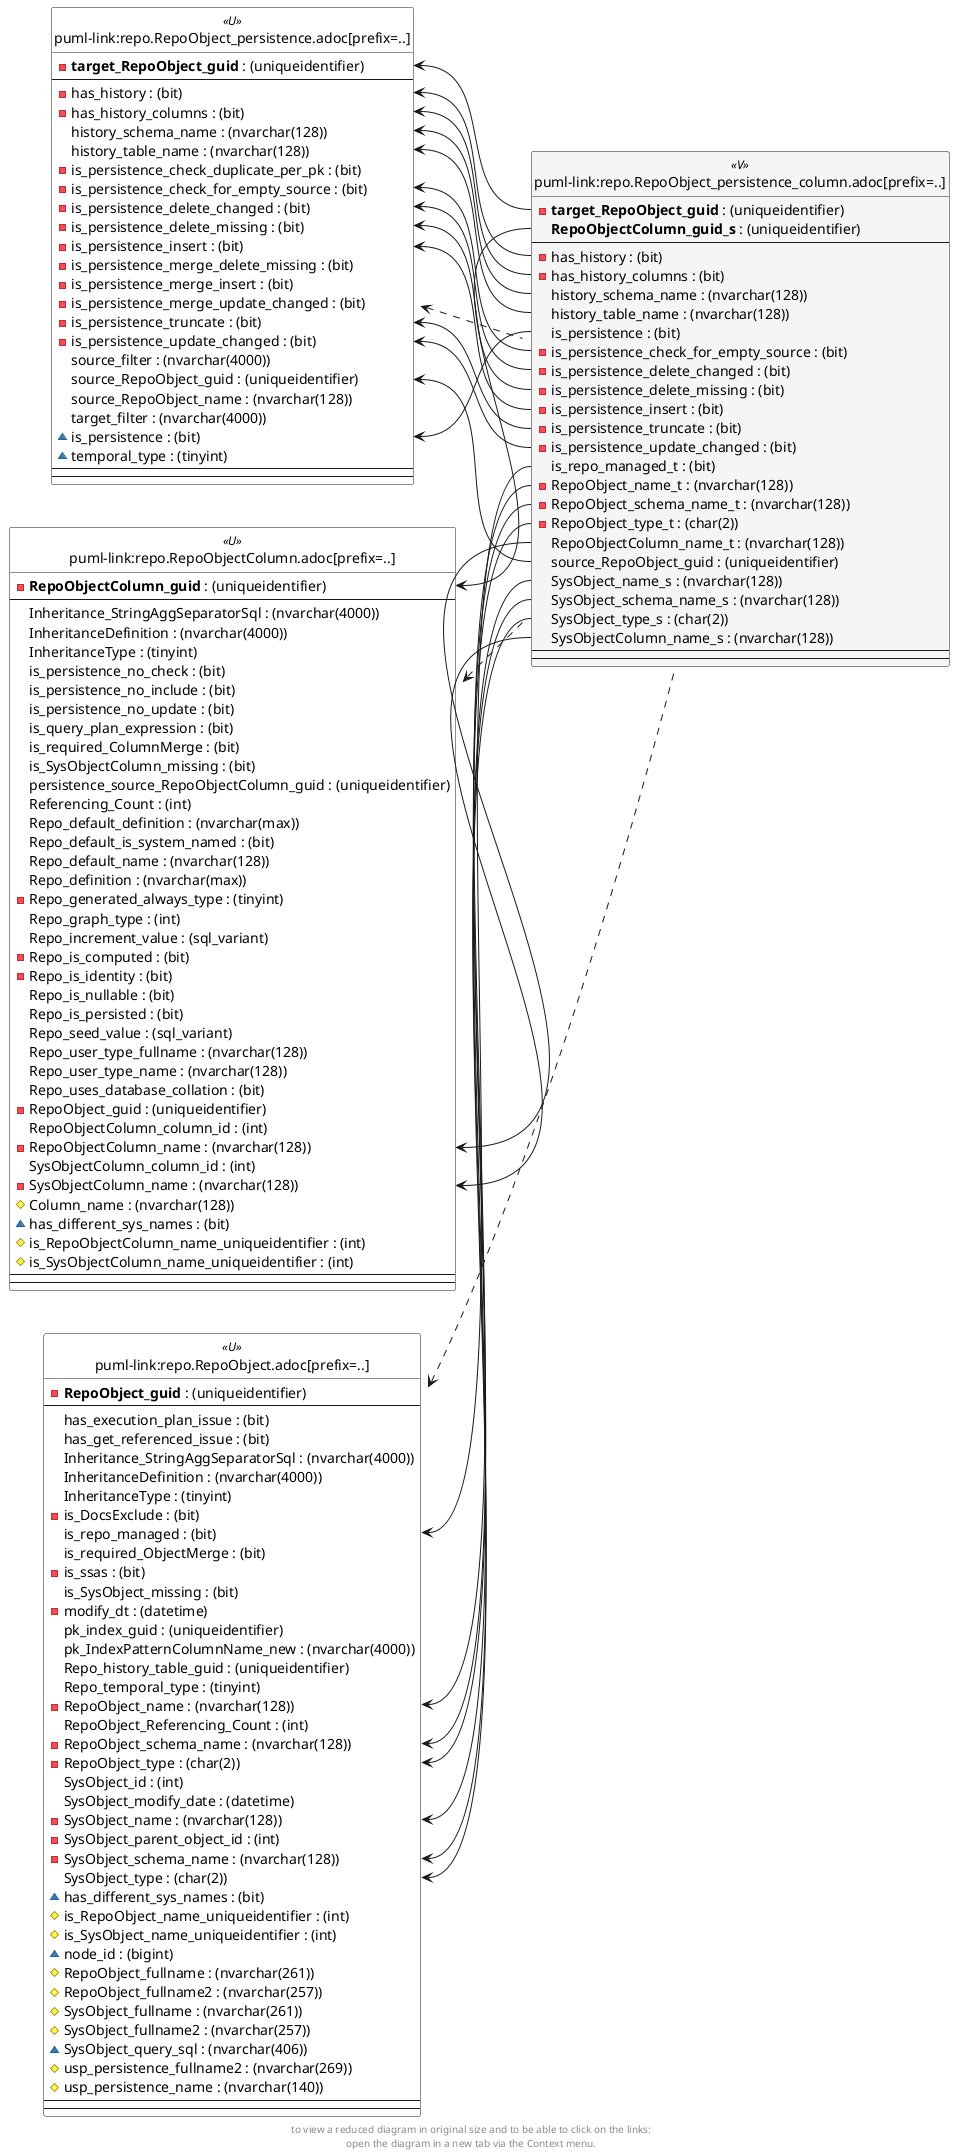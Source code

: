 @startuml
left to right direction
'top to bottom direction
hide circle
'avoide "." issues:
set namespaceSeparator none


skinparam class {
  BackgroundColor White
  BackgroundColor<<FN>> Yellow
  BackgroundColor<<FS>> Yellow
  BackgroundColor<<FT>> LightGray
  BackgroundColor<<IF>> Yellow
  BackgroundColor<<IS>> Yellow
  BackgroundColor<<P>> Aqua
  BackgroundColor<<PC>> Aqua
  BackgroundColor<<SN>> Yellow
  BackgroundColor<<SO>> SlateBlue
  BackgroundColor<<TF>> LightGray
  BackgroundColor<<TR>> Tomato
  BackgroundColor<<U>> White
  BackgroundColor<<V>> WhiteSmoke
  BackgroundColor<<X>> Aqua
}


entity "puml-link:repo.RepoObject.adoc[prefix=..]" as repo.RepoObject << U >> {
  - **RepoObject_guid** : (uniqueidentifier)
  --
  has_execution_plan_issue : (bit)
  has_get_referenced_issue : (bit)
  Inheritance_StringAggSeparatorSql : (nvarchar(4000))
  InheritanceDefinition : (nvarchar(4000))
  InheritanceType : (tinyint)
  - is_DocsExclude : (bit)
  is_repo_managed : (bit)
  is_required_ObjectMerge : (bit)
  - is_ssas : (bit)
  is_SysObject_missing : (bit)
  - modify_dt : (datetime)
  pk_index_guid : (uniqueidentifier)
  pk_IndexPatternColumnName_new : (nvarchar(4000))
  Repo_history_table_guid : (uniqueidentifier)
  Repo_temporal_type : (tinyint)
  - RepoObject_name : (nvarchar(128))
  RepoObject_Referencing_Count : (int)
  - RepoObject_schema_name : (nvarchar(128))
  - RepoObject_type : (char(2))
  SysObject_id : (int)
  SysObject_modify_date : (datetime)
  - SysObject_name : (nvarchar(128))
  - SysObject_parent_object_id : (int)
  - SysObject_schema_name : (nvarchar(128))
  SysObject_type : (char(2))
  ~ has_different_sys_names : (bit)
  # is_RepoObject_name_uniqueidentifier : (int)
  # is_SysObject_name_uniqueidentifier : (int)
  ~ node_id : (bigint)
  # RepoObject_fullname : (nvarchar(261))
  # RepoObject_fullname2 : (nvarchar(257))
  # SysObject_fullname : (nvarchar(261))
  # SysObject_fullname2 : (nvarchar(257))
  ~ SysObject_query_sql : (nvarchar(406))
  # usp_persistence_fullname2 : (nvarchar(269))
  # usp_persistence_name : (nvarchar(140))
  --
  --
}

entity "puml-link:repo.RepoObject_persistence.adoc[prefix=..]" as repo.RepoObject_persistence << U >> {
  - **target_RepoObject_guid** : (uniqueidentifier)
  --
  - has_history : (bit)
  - has_history_columns : (bit)
  history_schema_name : (nvarchar(128))
  history_table_name : (nvarchar(128))
  - is_persistence_check_duplicate_per_pk : (bit)
  - is_persistence_check_for_empty_source : (bit)
  - is_persistence_delete_changed : (bit)
  - is_persistence_delete_missing : (bit)
  - is_persistence_insert : (bit)
  - is_persistence_merge_delete_missing : (bit)
  - is_persistence_merge_insert : (bit)
  - is_persistence_merge_update_changed : (bit)
  - is_persistence_truncate : (bit)
  - is_persistence_update_changed : (bit)
  source_filter : (nvarchar(4000))
  source_RepoObject_guid : (uniqueidentifier)
  source_RepoObject_name : (nvarchar(128))
  target_filter : (nvarchar(4000))
  ~ is_persistence : (bit)
  ~ temporal_type : (tinyint)
  --
  --
}

entity "puml-link:repo.RepoObject_persistence_column.adoc[prefix=..]" as repo.RepoObject_persistence_column << V >> {
  - **target_RepoObject_guid** : (uniqueidentifier)
  **RepoObjectColumn_guid_s** : (uniqueidentifier)
  --
  - has_history : (bit)
  - has_history_columns : (bit)
  history_schema_name : (nvarchar(128))
  history_table_name : (nvarchar(128))
  is_persistence : (bit)
  - is_persistence_check_for_empty_source : (bit)
  - is_persistence_delete_changed : (bit)
  - is_persistence_delete_missing : (bit)
  - is_persistence_insert : (bit)
  - is_persistence_truncate : (bit)
  - is_persistence_update_changed : (bit)
  is_repo_managed_t : (bit)
  - RepoObject_name_t : (nvarchar(128))
  - RepoObject_schema_name_t : (nvarchar(128))
  - RepoObject_type_t : (char(2))
  RepoObjectColumn_name_t : (nvarchar(128))
  source_RepoObject_guid : (uniqueidentifier)
  SysObject_name_s : (nvarchar(128))
  SysObject_schema_name_s : (nvarchar(128))
  SysObject_type_s : (char(2))
  SysObjectColumn_name_s : (nvarchar(128))
  --
  --
}

entity "puml-link:repo.RepoObjectColumn.adoc[prefix=..]" as repo.RepoObjectColumn << U >> {
  - **RepoObjectColumn_guid** : (uniqueidentifier)
  --
  Inheritance_StringAggSeparatorSql : (nvarchar(4000))
  InheritanceDefinition : (nvarchar(4000))
  InheritanceType : (tinyint)
  is_persistence_no_check : (bit)
  is_persistence_no_include : (bit)
  is_persistence_no_update : (bit)
  is_query_plan_expression : (bit)
  is_required_ColumnMerge : (bit)
  is_SysObjectColumn_missing : (bit)
  persistence_source_RepoObjectColumn_guid : (uniqueidentifier)
  Referencing_Count : (int)
  Repo_default_definition : (nvarchar(max))
  Repo_default_is_system_named : (bit)
  Repo_default_name : (nvarchar(128))
  Repo_definition : (nvarchar(max))
  - Repo_generated_always_type : (tinyint)
  Repo_graph_type : (int)
  Repo_increment_value : (sql_variant)
  - Repo_is_computed : (bit)
  - Repo_is_identity : (bit)
  Repo_is_nullable : (bit)
  Repo_is_persisted : (bit)
  Repo_seed_value : (sql_variant)
  Repo_user_type_fullname : (nvarchar(128))
  Repo_user_type_name : (nvarchar(128))
  Repo_uses_database_collation : (bit)
  - RepoObject_guid : (uniqueidentifier)
  RepoObjectColumn_column_id : (int)
  - RepoObjectColumn_name : (nvarchar(128))
  SysObjectColumn_column_id : (int)
  - SysObjectColumn_name : (nvarchar(128))
  # Column_name : (nvarchar(128))
  ~ has_different_sys_names : (bit)
  # is_RepoObjectColumn_name_uniqueidentifier : (int)
  # is_SysObjectColumn_name_uniqueidentifier : (int)
  --
  --
}

repo.RepoObject <.. repo.RepoObject_persistence_column
repo.RepoObject_persistence <.. repo.RepoObject_persistence_column
repo.RepoObjectColumn <.. repo.RepoObject_persistence_column
repo.RepoObject::is_repo_managed <-- repo.RepoObject_persistence_column::is_repo_managed_t
repo.RepoObject::RepoObject_name <-- repo.RepoObject_persistence_column::RepoObject_name_t
repo.RepoObject::RepoObject_schema_name <-- repo.RepoObject_persistence_column::RepoObject_schema_name_t
repo.RepoObject::RepoObject_type <-- repo.RepoObject_persistence_column::RepoObject_type_t
repo.RepoObject::SysObject_name <-- repo.RepoObject_persistence_column::SysObject_name_s
repo.RepoObject::SysObject_schema_name <-- repo.RepoObject_persistence_column::SysObject_schema_name_s
repo.RepoObject::SysObject_type <-- repo.RepoObject_persistence_column::SysObject_type_s
repo.RepoObject_persistence::has_history <-- repo.RepoObject_persistence_column::has_history
repo.RepoObject_persistence::has_history_columns <-- repo.RepoObject_persistence_column::has_history_columns
repo.RepoObject_persistence::history_schema_name <-- repo.RepoObject_persistence_column::history_schema_name
repo.RepoObject_persistence::history_table_name <-- repo.RepoObject_persistence_column::history_table_name
repo.RepoObject_persistence::is_persistence <-- repo.RepoObject_persistence_column::is_persistence
repo.RepoObject_persistence::is_persistence_check_for_empty_source <-- repo.RepoObject_persistence_column::is_persistence_check_for_empty_source
repo.RepoObject_persistence::is_persistence_delete_changed <-- repo.RepoObject_persistence_column::is_persistence_delete_changed
repo.RepoObject_persistence::is_persistence_delete_missing <-- repo.RepoObject_persistence_column::is_persistence_delete_missing
repo.RepoObject_persistence::is_persistence_insert <-- repo.RepoObject_persistence_column::is_persistence_insert
repo.RepoObject_persistence::is_persistence_truncate <-- repo.RepoObject_persistence_column::is_persistence_truncate
repo.RepoObject_persistence::is_persistence_update_changed <-- repo.RepoObject_persistence_column::is_persistence_update_changed
repo.RepoObject_persistence::source_RepoObject_guid <-- repo.RepoObject_persistence_column::source_RepoObject_guid
repo.RepoObject_persistence::target_RepoObject_guid <-- repo.RepoObject_persistence_column::target_RepoObject_guid
repo.RepoObjectColumn::RepoObjectColumn_guid <-- repo.RepoObject_persistence_column::RepoObjectColumn_guid_s
repo.RepoObjectColumn::RepoObjectColumn_name <-- repo.RepoObject_persistence_column::RepoObjectColumn_name_t
repo.RepoObjectColumn::SysObjectColumn_name <-- repo.RepoObject_persistence_column::SysObjectColumn_name_s
footer
to view a reduced diagram in original size and to be able to click on the links:
open the diagram in a new tab via the Context menu.
end footer

@enduml

